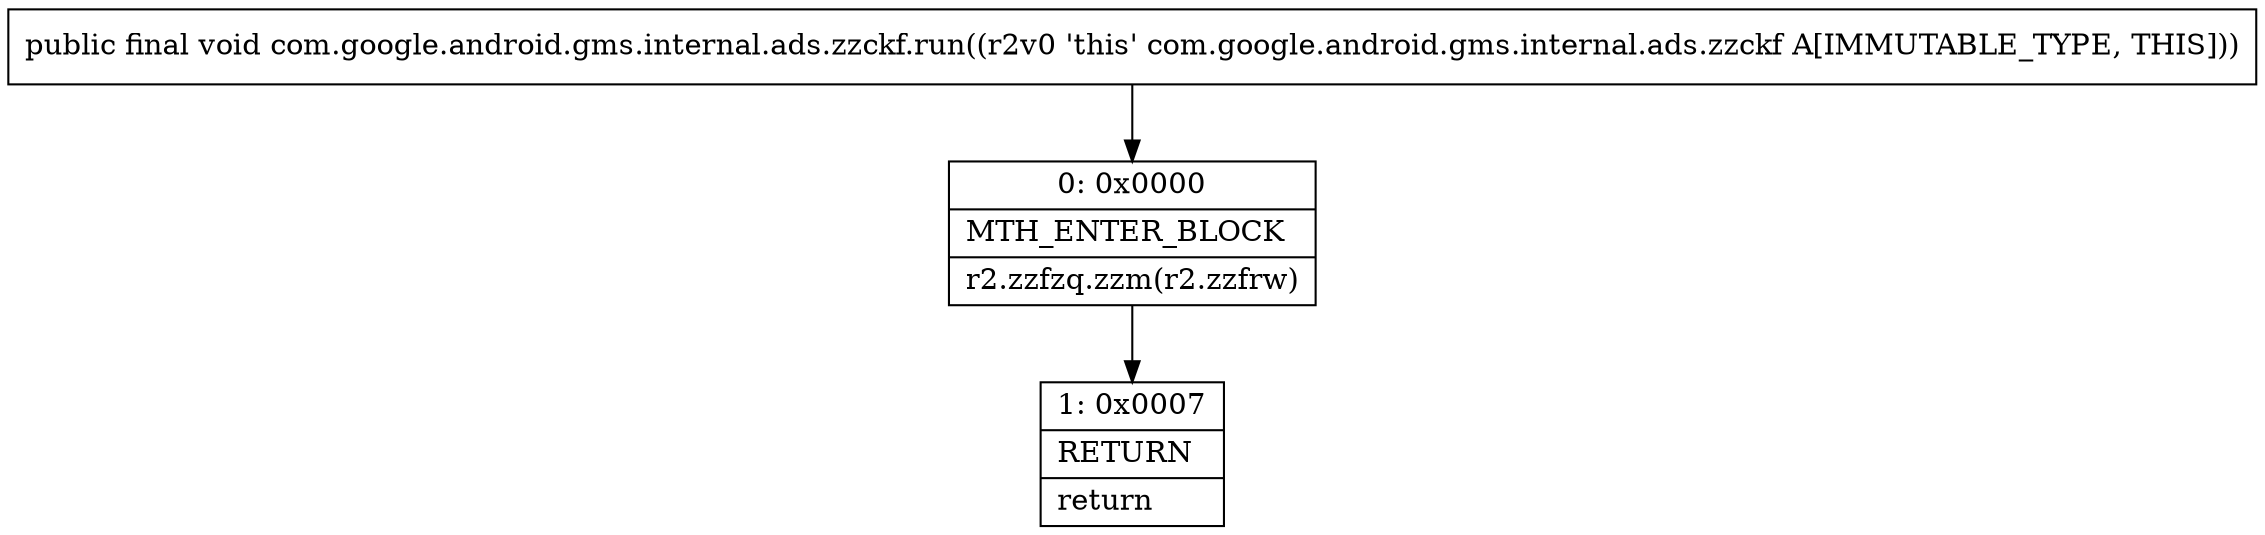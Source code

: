 digraph "CFG forcom.google.android.gms.internal.ads.zzckf.run()V" {
Node_0 [shape=record,label="{0\:\ 0x0000|MTH_ENTER_BLOCK\l|r2.zzfzq.zzm(r2.zzfrw)\l}"];
Node_1 [shape=record,label="{1\:\ 0x0007|RETURN\l|return\l}"];
MethodNode[shape=record,label="{public final void com.google.android.gms.internal.ads.zzckf.run((r2v0 'this' com.google.android.gms.internal.ads.zzckf A[IMMUTABLE_TYPE, THIS])) }"];
MethodNode -> Node_0;
Node_0 -> Node_1;
}

